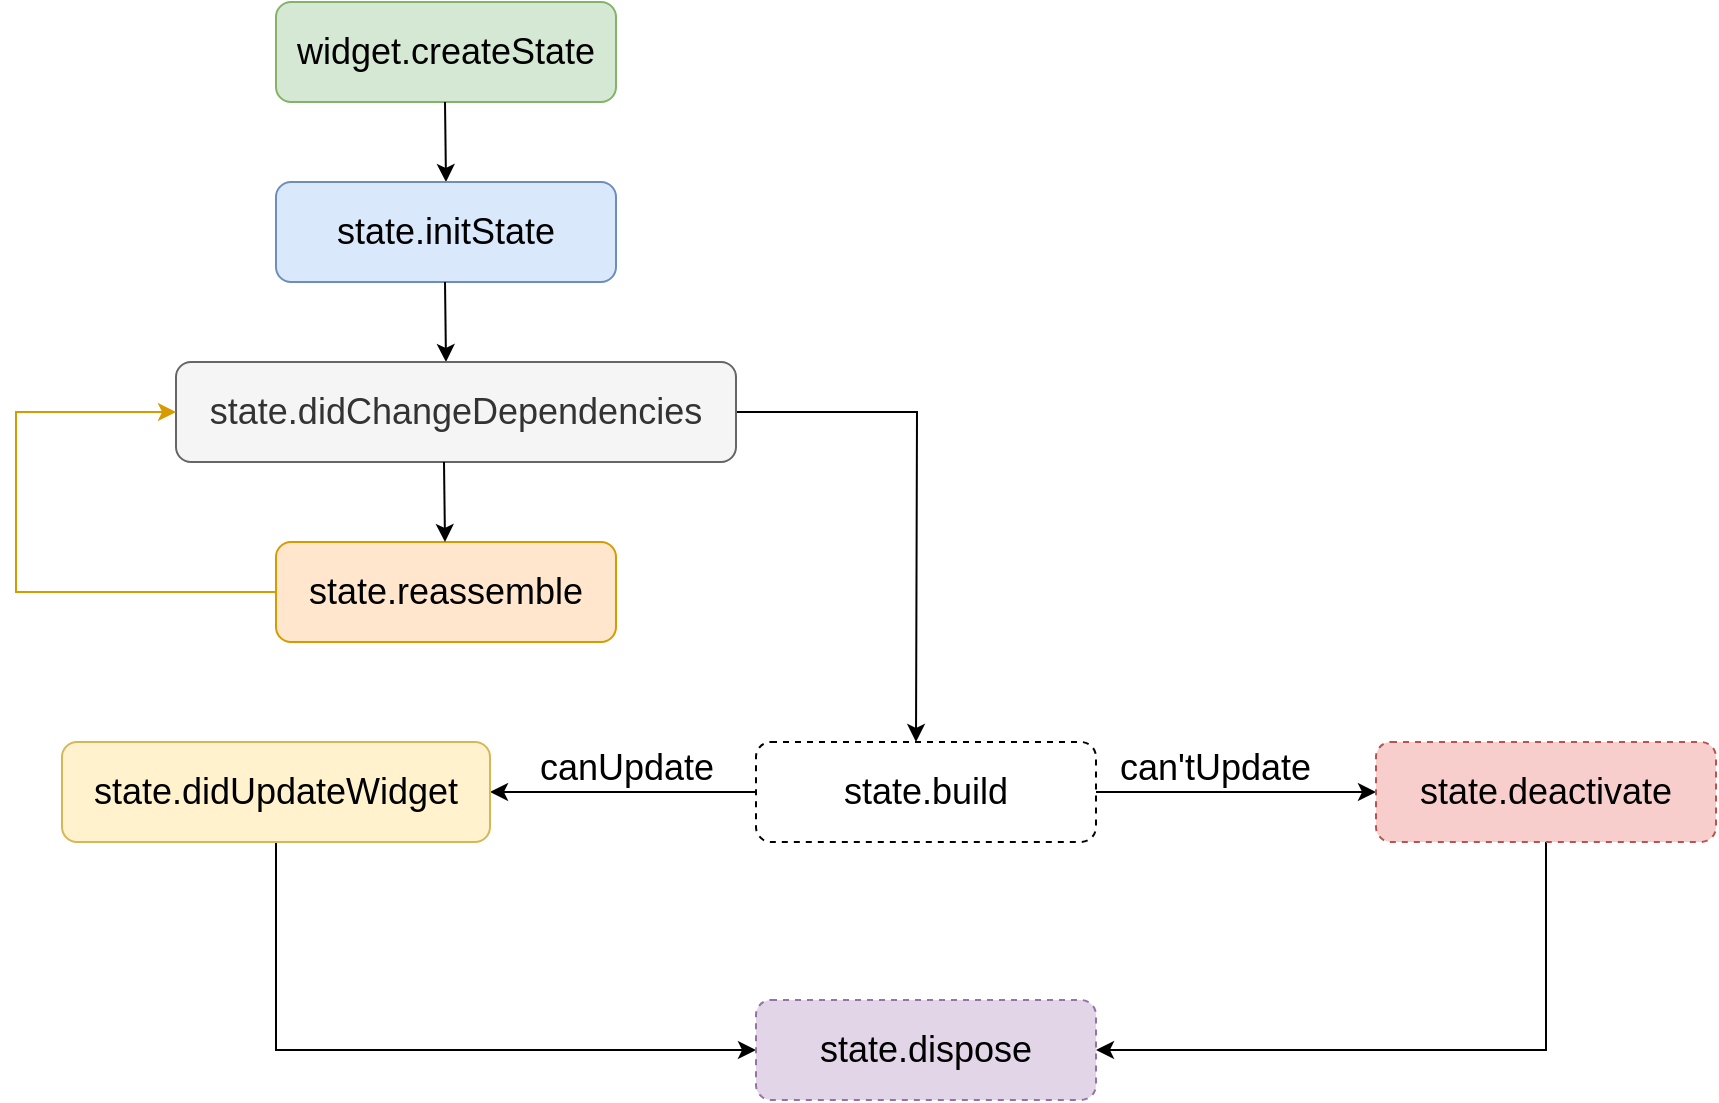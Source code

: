 <mxfile version="12.2.4" pages="1"><diagram id="N4PLJbUGTY6YFZAXPkGn" name="Page-1"><mxGraphModel dx="673" dy="655" grid="1" gridSize="10" guides="1" tooltips="1" connect="1" arrows="1" fold="1" page="1" pageScale="1" pageWidth="827" pageHeight="1169" math="0" shadow="0"><root><mxCell id="0"/><mxCell id="1" parent="0"/><mxCell id="2" value="&lt;font style=&quot;font-size: 18px&quot;&gt;widget.createState&lt;/font&gt;" style="rounded=1;whiteSpace=wrap;html=1;fillColor=#d5e8d4;strokeColor=#82b366;" parent="1" vertex="1"><mxGeometry x="200" y="60" width="170" height="50" as="geometry"/></mxCell><mxCell id="3" value="" style="endArrow=classic;html=1;" parent="1" edge="1"><mxGeometry width="50" height="50" relative="1" as="geometry"><mxPoint x="284.5" y="110" as="sourcePoint"/><mxPoint x="285" y="150" as="targetPoint"/></mxGeometry></mxCell><mxCell id="5" value="&lt;span style=&quot;font-size: 18px&quot;&gt;state.initState&lt;/span&gt;" style="rounded=1;whiteSpace=wrap;html=1;fillColor=#dae8fc;strokeColor=#6c8ebf;" parent="1" vertex="1"><mxGeometry x="200" y="150" width="170" height="50" as="geometry"/></mxCell><mxCell id="6" value="" style="endArrow=classic;html=1;" parent="1" edge="1"><mxGeometry width="50" height="50" relative="1" as="geometry"><mxPoint x="284.5" y="200" as="sourcePoint"/><mxPoint x="285" y="240" as="targetPoint"/></mxGeometry></mxCell><mxCell id="30" style="edgeStyle=orthogonalEdgeStyle;rounded=0;orthogonalLoop=1;jettySize=auto;html=1;exitX=1;exitY=0.5;exitDx=0;exitDy=0;" parent="1" source="7" edge="1"><mxGeometry relative="1" as="geometry"><mxPoint x="520" y="430" as="targetPoint"/></mxGeometry></mxCell><mxCell id="7" value="&lt;span style=&quot;font-size: 18px&quot;&gt;state.didChangeDependencies&lt;/span&gt;" style="rounded=1;whiteSpace=wrap;html=1;fillColor=#f5f5f5;strokeColor=#666666;fontColor=#333333;" parent="1" vertex="1"><mxGeometry x="150" y="240" width="280" height="50" as="geometry"/></mxCell><mxCell id="27" style="edgeStyle=orthogonalEdgeStyle;rounded=0;orthogonalLoop=1;jettySize=auto;html=1;exitX=0;exitY=0.5;exitDx=0;exitDy=0;entryX=0;entryY=0.5;entryDx=0;entryDy=0;fillColor=#ffe6cc;strokeColor=#d79b00;" parent="1" source="8" target="7" edge="1"><mxGeometry relative="1" as="geometry"><mxPoint x="70" y="260" as="targetPoint"/><Array as="points"><mxPoint x="70" y="355"/><mxPoint x="70" y="265"/></Array></mxGeometry></mxCell><mxCell id="8" value="&lt;span style=&quot;font-size: 18px&quot;&gt;state.&lt;/span&gt;&lt;span style=&quot;font-size: 18px&quot;&gt;reassemble&lt;/span&gt;" style="rounded=1;whiteSpace=wrap;html=1;fillColor=#ffe6cc;strokeColor=#d79b00;" parent="1" vertex="1"><mxGeometry x="200" y="330" width="170" height="50" as="geometry"/></mxCell><mxCell id="9" value="" style="endArrow=classic;html=1;" parent="1" edge="1"><mxGeometry width="50" height="50" relative="1" as="geometry"><mxPoint x="284" y="290" as="sourcePoint"/><mxPoint x="284.5" y="330" as="targetPoint"/></mxGeometry></mxCell><mxCell id="31" style="edgeStyle=orthogonalEdgeStyle;rounded=0;orthogonalLoop=1;jettySize=auto;html=1;exitX=0;exitY=0.5;exitDx=0;exitDy=0;entryX=1;entryY=0.5;entryDx=0;entryDy=0;" parent="1" source="19" target="21" edge="1"><mxGeometry relative="1" as="geometry"><mxPoint x="330" y="455" as="targetPoint"/></mxGeometry></mxCell><mxCell id="34" value="" style="edgeStyle=orthogonalEdgeStyle;rounded=0;orthogonalLoop=1;jettySize=auto;html=1;" parent="1" source="19" edge="1"><mxGeometry relative="1" as="geometry"><mxPoint x="750" y="455" as="targetPoint"/></mxGeometry></mxCell><mxCell id="19" value="&lt;span style=&quot;font-size: 18px&quot;&gt;state.build&lt;/span&gt;" style="rounded=1;whiteSpace=wrap;html=1;dashed=1;" parent="1" vertex="1"><mxGeometry x="440" y="430" width="170" height="50" as="geometry"/></mxCell><mxCell id="39" style="edgeStyle=orthogonalEdgeStyle;rounded=0;orthogonalLoop=1;jettySize=auto;html=1;exitX=0.5;exitY=1;exitDx=0;exitDy=0;entryX=0;entryY=0.5;entryDx=0;entryDy=0;" parent="1" source="21" target="40" edge="1"><mxGeometry relative="1" as="geometry"><mxPoint x="380" y="674" as="targetPoint"/></mxGeometry></mxCell><mxCell id="21" value="&lt;span style=&quot;font-size: 18px&quot;&gt;state.didUpdateWidget&lt;/span&gt;" style="rounded=1;whiteSpace=wrap;html=1;fillColor=#fff2cc;strokeColor=#d6b656;" parent="1" vertex="1"><mxGeometry x="93" y="430" width="214" height="50" as="geometry"/></mxCell><mxCell id="32" value="&lt;font style=&quot;font-size: 18px&quot;&gt;canUpdate&lt;/font&gt;" style="text;html=1;resizable=0;points=[];autosize=1;align=left;verticalAlign=top;spacingTop=-4;" parent="1" vertex="1"><mxGeometry x="330" y="430" width="100" height="20" as="geometry"/></mxCell><mxCell id="35" value="&lt;font style=&quot;font-size: 18px&quot;&gt;can'tUpdate&lt;/font&gt;" style="text;html=1;resizable=0;points=[];autosize=1;align=left;verticalAlign=top;spacingTop=-4;" parent="1" vertex="1"><mxGeometry x="620" y="430" width="110" height="20" as="geometry"/></mxCell><mxCell id="43" style="edgeStyle=orthogonalEdgeStyle;rounded=0;orthogonalLoop=1;jettySize=auto;html=1;exitX=0.5;exitY=1;exitDx=0;exitDy=0;entryX=1;entryY=0.5;entryDx=0;entryDy=0;" parent="1" source="36" target="40" edge="1"><mxGeometry relative="1" as="geometry"/></mxCell><mxCell id="36" value="&lt;span style=&quot;font-size: 18px&quot;&gt;state.deactivate&lt;/span&gt;" style="rounded=1;whiteSpace=wrap;html=1;dashed=1;fillColor=#f8cecc;strokeColor=#b85450;" parent="1" vertex="1"><mxGeometry x="750" y="430" width="170" height="50" as="geometry"/></mxCell><mxCell id="40" value="&lt;span style=&quot;font-size: 18px&quot;&gt;state.dispose&lt;/span&gt;" style="rounded=1;whiteSpace=wrap;html=1;dashed=1;fillColor=#e1d5e7;strokeColor=#9673a6;" parent="1" vertex="1"><mxGeometry x="440" y="559" width="170" height="50" as="geometry"/></mxCell></root></mxGraphModel></diagram></mxfile>